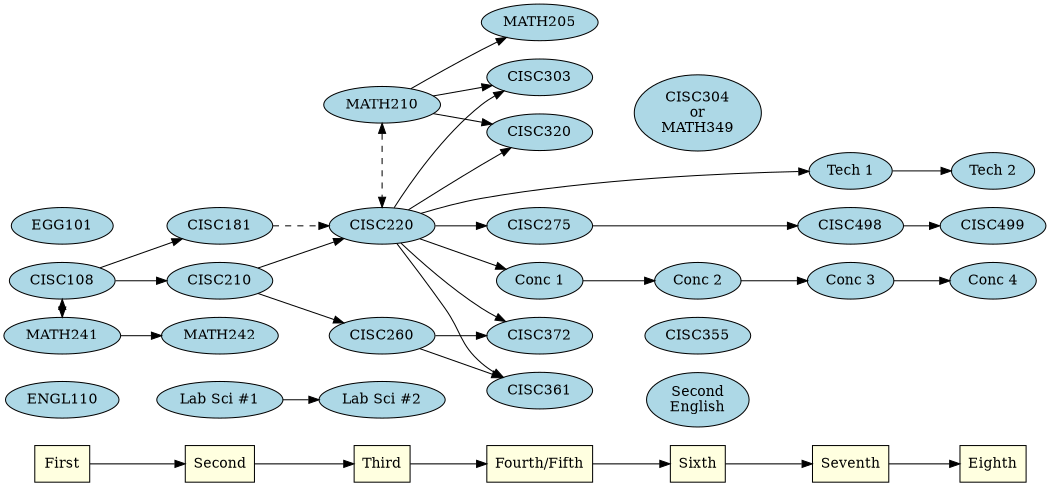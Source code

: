 digraph world {

    node [ fillcolor="lightblue" style=filled ]
    size="7,7";
    rankdir="LR";
    
    "First" -> "Second" -> "Third" -> "Fourth/Fifth" -> "Sixth" -> "Seventh" -> "Eighth";
    "First" [shape="box" fillcolor="lightyellow"];
    "Second" [shape="box" fillcolor="lightyellow"];
    "Third" [shape="box" fillcolor="lightyellow"];
    "Fourth/Fifth" [shape="box" fillcolor="lightyellow"];
    "Sixth" [shape="box" fillcolor="lightyellow"];
    "Seventh" [shape="box" fillcolor="lightyellow"];
    "Eighth" [shape="box" fillcolor="lightyellow"];

    {rank=same; "First";ENGL110;CISC108;EGG101;MATH241}
    {rank=same; "Second";CISC181;CISC210;"Lab Sci #1"}
    {rank=same; "Third";CISC220;CISC260;MATH210;"Lab Sci #2"}
    {rank=same; "Fourth/Fifth";CISC275;CISC303;CISC320; CISC372;"Conc 1"}
    {rank=same; "Sixth";"Second\nEnglish";"CISC304\nor\nMATH349";CISC355;"Conc 2"}
    {rank=same; "Seventh";CISC498;"Tech 1";"Conc 3"}
    {rank=same; "Eighth";CISC499;"Tech 2";"Conc 4"}
    
    ENGL110 -> "Lab Sci #1" [style="invis"];
    CISC372 -> "CISC355" [style="invis"];
    CISC361 -> "Second\nEnglish" [style="invis"];
    
    MATH210 -> CISC220 [dir="both" style=dashed];
    CISC108 -> MATH241 [dir="both" style=dashed];

    EGG101;
    "Lab Sci #1" -> "Lab Sci #2";
    CISC108 -> {CISC181; CISC210};
    CISC210 -> {CISC220 ; CISC260}
    CISC181 -> CISC220 [style=dashed];
    MATH241 -> MATH242;
    MATH210 -> {CISC320 ; CISC303; MATH205};
    CISC220 -> {CISC275 ; CISC320; CISC303; CISC361; CISC372;"Conc 1";"Tech 1"}
    "Conc 1" -> "Conc 2" -> "Conc 3" -> "Conc 4";
    CISC260 -> {CISC361 ; CISC372};
    CISC275 -> CISC498;
    CISC498 -> CISC499;
    CISC355;
    "Tech 1" -> "Tech 2";
}
